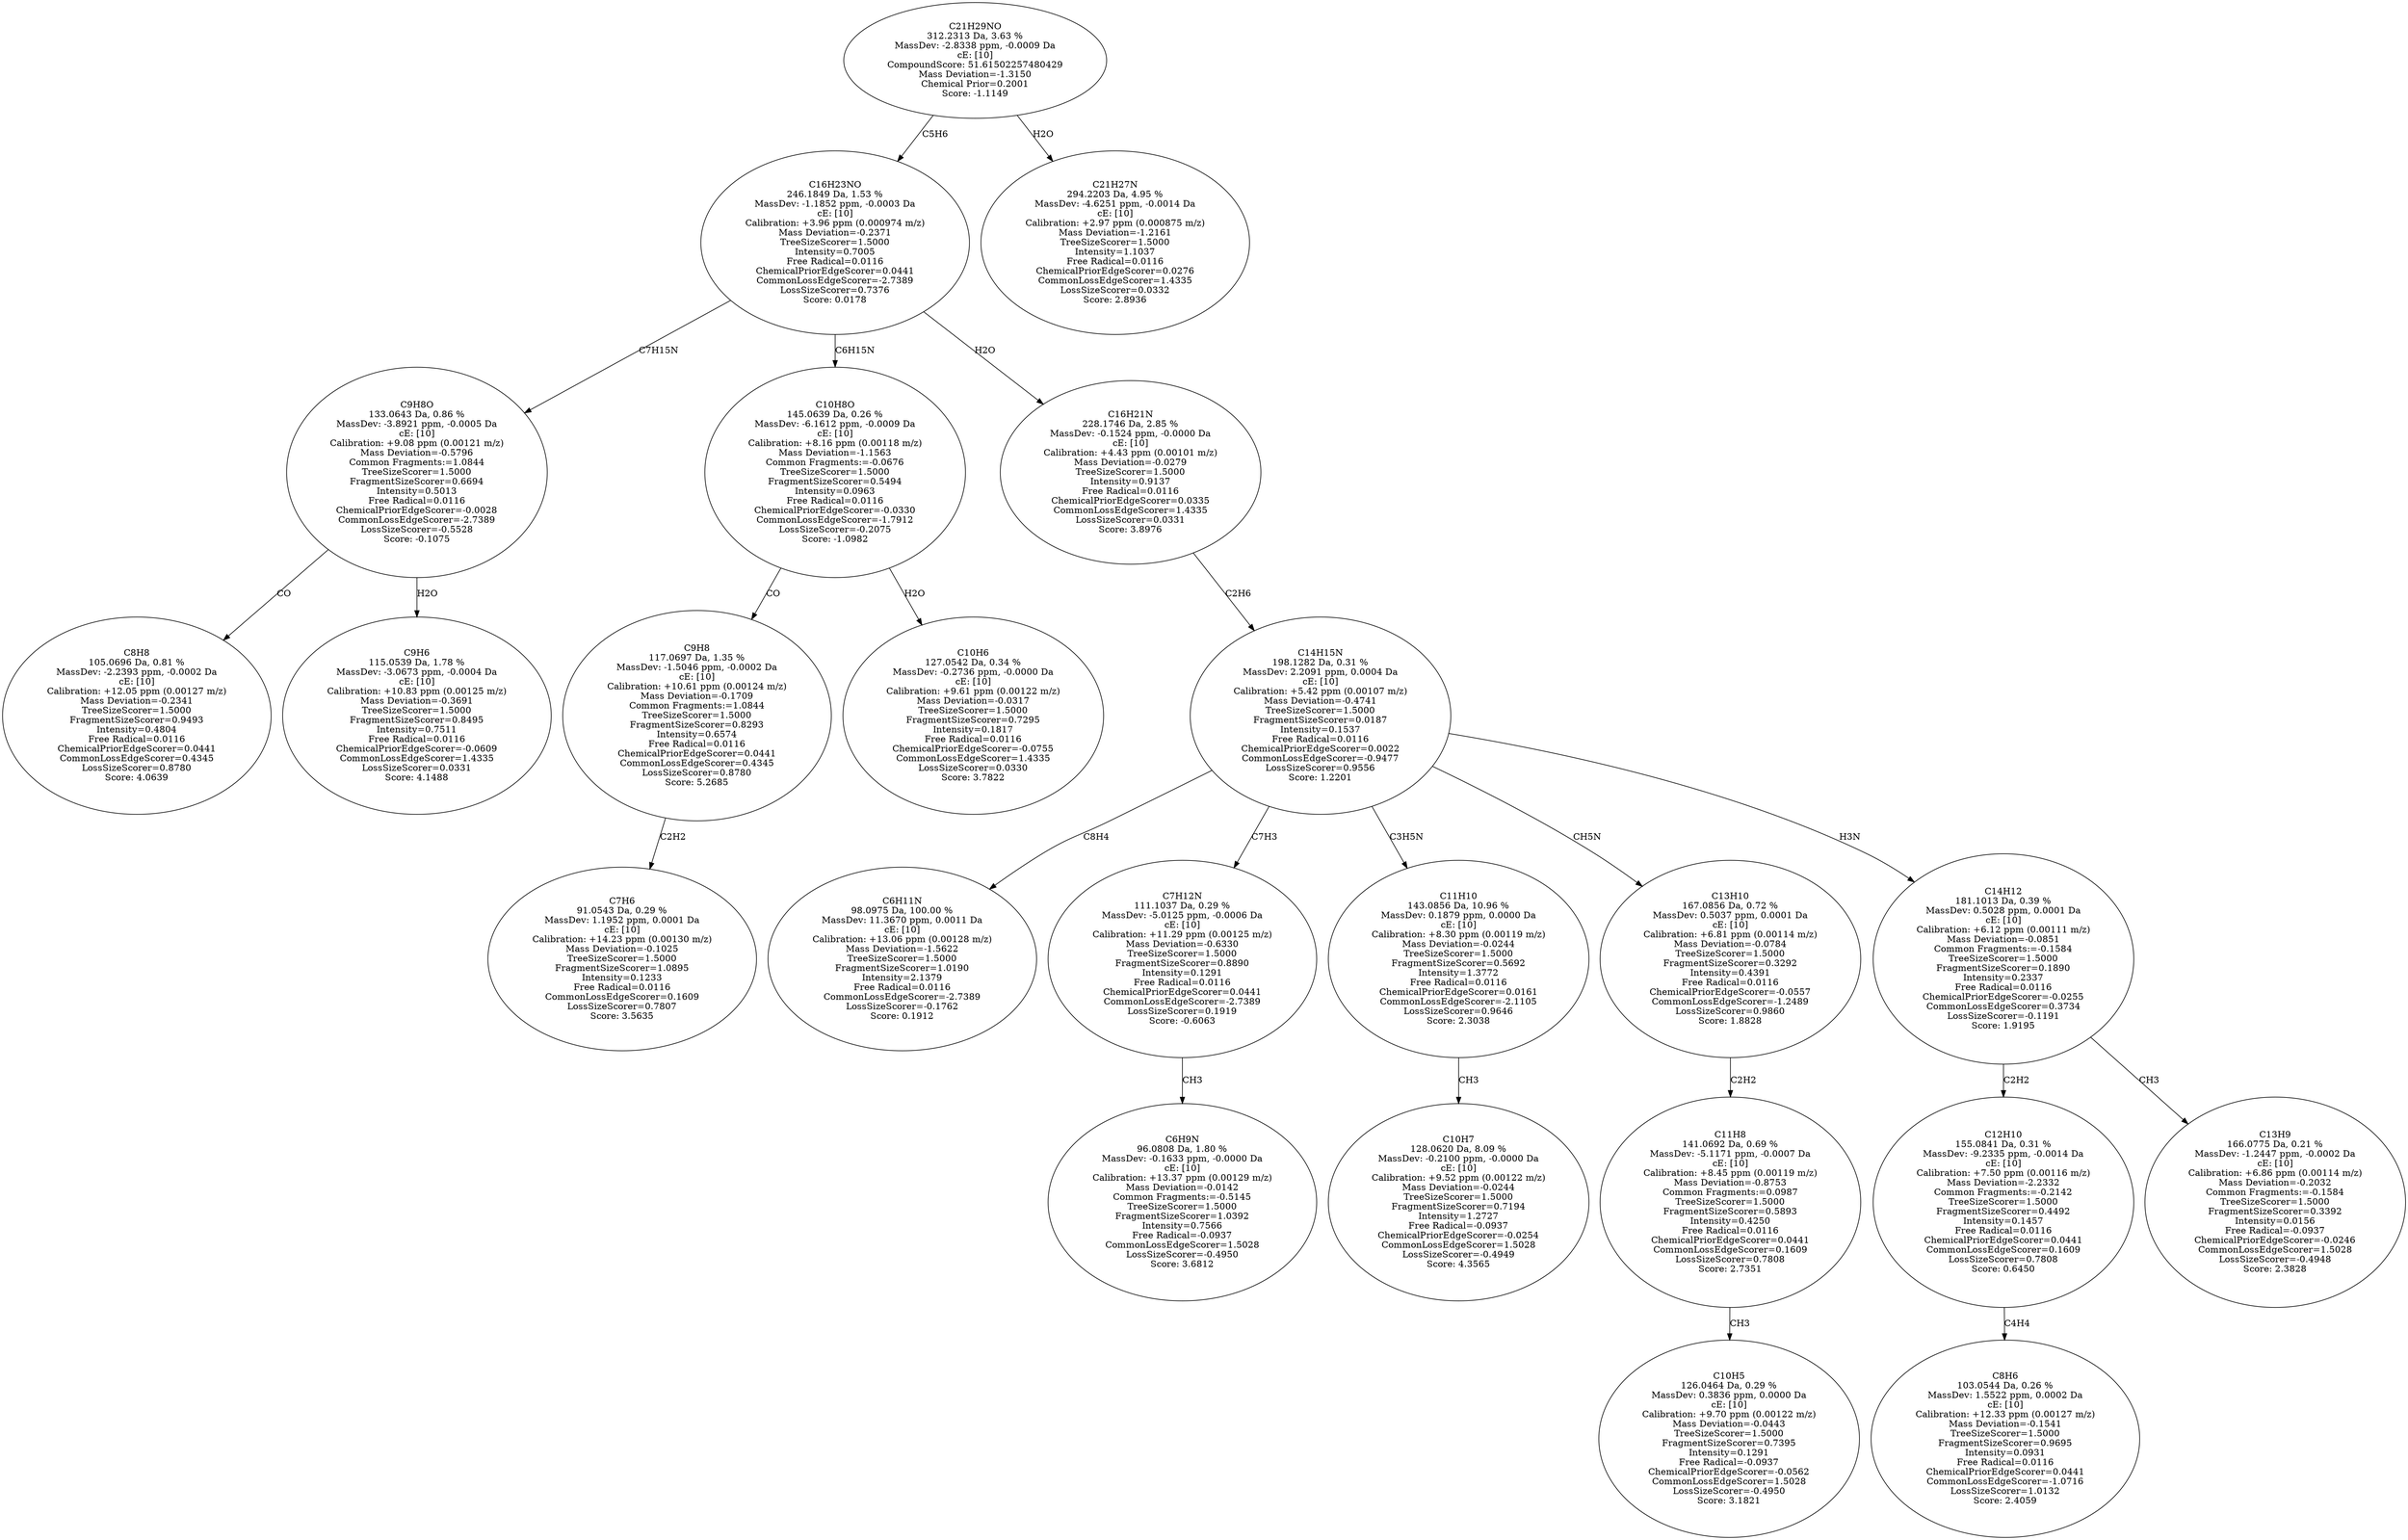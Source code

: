 strict digraph {
v1 [label="C8H8\n105.0696 Da, 0.81 %\nMassDev: -2.2393 ppm, -0.0002 Da\ncE: [10]\nCalibration: +12.05 ppm (0.00127 m/z)\nMass Deviation=-0.2341\nTreeSizeScorer=1.5000\nFragmentSizeScorer=0.9493\nIntensity=0.4804\nFree Radical=0.0116\nChemicalPriorEdgeScorer=0.0441\nCommonLossEdgeScorer=0.4345\nLossSizeScorer=0.8780\nScore: 4.0639"];
v2 [label="C9H6\n115.0539 Da, 1.78 %\nMassDev: -3.0673 ppm, -0.0004 Da\ncE: [10]\nCalibration: +10.83 ppm (0.00125 m/z)\nMass Deviation=-0.3691\nTreeSizeScorer=1.5000\nFragmentSizeScorer=0.8495\nIntensity=0.7511\nFree Radical=0.0116\nChemicalPriorEdgeScorer=-0.0609\nCommonLossEdgeScorer=1.4335\nLossSizeScorer=0.0331\nScore: 4.1488"];
v3 [label="C9H8O\n133.0643 Da, 0.86 %\nMassDev: -3.8921 ppm, -0.0005 Da\ncE: [10]\nCalibration: +9.08 ppm (0.00121 m/z)\nMass Deviation=-0.5796\nCommon Fragments:=1.0844\nTreeSizeScorer=1.5000\nFragmentSizeScorer=0.6694\nIntensity=0.5013\nFree Radical=0.0116\nChemicalPriorEdgeScorer=-0.0028\nCommonLossEdgeScorer=-2.7389\nLossSizeScorer=-0.5528\nScore: -0.1075"];
v4 [label="C7H6\n91.0543 Da, 0.29 %\nMassDev: 1.1952 ppm, 0.0001 Da\ncE: [10]\nCalibration: +14.23 ppm (0.00130 m/z)\nMass Deviation=-0.1025\nTreeSizeScorer=1.5000\nFragmentSizeScorer=1.0895\nIntensity=0.1233\nFree Radical=0.0116\nCommonLossEdgeScorer=0.1609\nLossSizeScorer=0.7807\nScore: 3.5635"];
v5 [label="C9H8\n117.0697 Da, 1.35 %\nMassDev: -1.5046 ppm, -0.0002 Da\ncE: [10]\nCalibration: +10.61 ppm (0.00124 m/z)\nMass Deviation=-0.1709\nCommon Fragments:=1.0844\nTreeSizeScorer=1.5000\nFragmentSizeScorer=0.8293\nIntensity=0.6574\nFree Radical=0.0116\nChemicalPriorEdgeScorer=0.0441\nCommonLossEdgeScorer=0.4345\nLossSizeScorer=0.8780\nScore: 5.2685"];
v6 [label="C10H6\n127.0542 Da, 0.34 %\nMassDev: -0.2736 ppm, -0.0000 Da\ncE: [10]\nCalibration: +9.61 ppm (0.00122 m/z)\nMass Deviation=-0.0317\nTreeSizeScorer=1.5000\nFragmentSizeScorer=0.7295\nIntensity=0.1817\nFree Radical=0.0116\nChemicalPriorEdgeScorer=-0.0755\nCommonLossEdgeScorer=1.4335\nLossSizeScorer=0.0330\nScore: 3.7822"];
v7 [label="C10H8O\n145.0639 Da, 0.26 %\nMassDev: -6.1612 ppm, -0.0009 Da\ncE: [10]\nCalibration: +8.16 ppm (0.00118 m/z)\nMass Deviation=-1.1563\nCommon Fragments:=-0.0676\nTreeSizeScorer=1.5000\nFragmentSizeScorer=0.5494\nIntensity=0.0963\nFree Radical=0.0116\nChemicalPriorEdgeScorer=-0.0330\nCommonLossEdgeScorer=-1.7912\nLossSizeScorer=-0.2075\nScore: -1.0982"];
v8 [label="C6H11N\n98.0975 Da, 100.00 %\nMassDev: 11.3670 ppm, 0.0011 Da\ncE: [10]\nCalibration: +13.06 ppm (0.00128 m/z)\nMass Deviation=-1.5622\nTreeSizeScorer=1.5000\nFragmentSizeScorer=1.0190\nIntensity=2.1379\nFree Radical=0.0116\nCommonLossEdgeScorer=-2.7389\nLossSizeScorer=-0.1762\nScore: 0.1912"];
v9 [label="C6H9N\n96.0808 Da, 1.80 %\nMassDev: -0.1633 ppm, -0.0000 Da\ncE: [10]\nCalibration: +13.37 ppm (0.00129 m/z)\nMass Deviation=-0.0142\nCommon Fragments:=-0.5145\nTreeSizeScorer=1.5000\nFragmentSizeScorer=1.0392\nIntensity=0.7566\nFree Radical=-0.0937\nCommonLossEdgeScorer=1.5028\nLossSizeScorer=-0.4950\nScore: 3.6812"];
v10 [label="C7H12N\n111.1037 Da, 0.29 %\nMassDev: -5.0125 ppm, -0.0006 Da\ncE: [10]\nCalibration: +11.29 ppm (0.00125 m/z)\nMass Deviation=-0.6330\nTreeSizeScorer=1.5000\nFragmentSizeScorer=0.8890\nIntensity=0.1291\nFree Radical=0.0116\nChemicalPriorEdgeScorer=0.0441\nCommonLossEdgeScorer=-2.7389\nLossSizeScorer=0.1919\nScore: -0.6063"];
v11 [label="C10H7\n128.0620 Da, 8.09 %\nMassDev: -0.2100 ppm, -0.0000 Da\ncE: [10]\nCalibration: +9.52 ppm (0.00122 m/z)\nMass Deviation=-0.0244\nTreeSizeScorer=1.5000\nFragmentSizeScorer=0.7194\nIntensity=1.2727\nFree Radical=-0.0937\nChemicalPriorEdgeScorer=-0.0254\nCommonLossEdgeScorer=1.5028\nLossSizeScorer=-0.4949\nScore: 4.3565"];
v12 [label="C11H10\n143.0856 Da, 10.96 %\nMassDev: 0.1879 ppm, 0.0000 Da\ncE: [10]\nCalibration: +8.30 ppm (0.00119 m/z)\nMass Deviation=-0.0244\nTreeSizeScorer=1.5000\nFragmentSizeScorer=0.5692\nIntensity=1.3772\nFree Radical=0.0116\nChemicalPriorEdgeScorer=0.0161\nCommonLossEdgeScorer=-2.1105\nLossSizeScorer=0.9646\nScore: 2.3038"];
v13 [label="C10H5\n126.0464 Da, 0.29 %\nMassDev: 0.3836 ppm, 0.0000 Da\ncE: [10]\nCalibration: +9.70 ppm (0.00122 m/z)\nMass Deviation=-0.0443\nTreeSizeScorer=1.5000\nFragmentSizeScorer=0.7395\nIntensity=0.1291\nFree Radical=-0.0937\nChemicalPriorEdgeScorer=-0.0562\nCommonLossEdgeScorer=1.5028\nLossSizeScorer=-0.4950\nScore: 3.1821"];
v14 [label="C11H8\n141.0692 Da, 0.69 %\nMassDev: -5.1171 ppm, -0.0007 Da\ncE: [10]\nCalibration: +8.45 ppm (0.00119 m/z)\nMass Deviation=-0.8753\nCommon Fragments:=0.0987\nTreeSizeScorer=1.5000\nFragmentSizeScorer=0.5893\nIntensity=0.4250\nFree Radical=0.0116\nChemicalPriorEdgeScorer=0.0441\nCommonLossEdgeScorer=0.1609\nLossSizeScorer=0.7808\nScore: 2.7351"];
v15 [label="C13H10\n167.0856 Da, 0.72 %\nMassDev: 0.5037 ppm, 0.0001 Da\ncE: [10]\nCalibration: +6.81 ppm (0.00114 m/z)\nMass Deviation=-0.0784\nTreeSizeScorer=1.5000\nFragmentSizeScorer=0.3292\nIntensity=0.4391\nFree Radical=0.0116\nChemicalPriorEdgeScorer=-0.0557\nCommonLossEdgeScorer=-1.2489\nLossSizeScorer=0.9860\nScore: 1.8828"];
v16 [label="C8H6\n103.0544 Da, 0.26 %\nMassDev: 1.5522 ppm, 0.0002 Da\ncE: [10]\nCalibration: +12.33 ppm (0.00127 m/z)\nMass Deviation=-0.1541\nTreeSizeScorer=1.5000\nFragmentSizeScorer=0.9695\nIntensity=0.0931\nFree Radical=0.0116\nChemicalPriorEdgeScorer=0.0441\nCommonLossEdgeScorer=-1.0716\nLossSizeScorer=1.0132\nScore: 2.4059"];
v17 [label="C12H10\n155.0841 Da, 0.31 %\nMassDev: -9.2335 ppm, -0.0014 Da\ncE: [10]\nCalibration: +7.50 ppm (0.00116 m/z)\nMass Deviation=-2.2332\nCommon Fragments:=-0.2142\nTreeSizeScorer=1.5000\nFragmentSizeScorer=0.4492\nIntensity=0.1457\nFree Radical=0.0116\nChemicalPriorEdgeScorer=0.0441\nCommonLossEdgeScorer=0.1609\nLossSizeScorer=0.7808\nScore: 0.6450"];
v18 [label="C13H9\n166.0775 Da, 0.21 %\nMassDev: -1.2447 ppm, -0.0002 Da\ncE: [10]\nCalibration: +6.86 ppm (0.00114 m/z)\nMass Deviation=-0.2032\nCommon Fragments:=-0.1584\nTreeSizeScorer=1.5000\nFragmentSizeScorer=0.3392\nIntensity=0.0156\nFree Radical=-0.0937\nChemicalPriorEdgeScorer=-0.0246\nCommonLossEdgeScorer=1.5028\nLossSizeScorer=-0.4948\nScore: 2.3828"];
v19 [label="C14H12\n181.1013 Da, 0.39 %\nMassDev: 0.5028 ppm, 0.0001 Da\ncE: [10]\nCalibration: +6.12 ppm (0.00111 m/z)\nMass Deviation=-0.0851\nCommon Fragments:=-0.1584\nTreeSizeScorer=1.5000\nFragmentSizeScorer=0.1890\nIntensity=0.2337\nFree Radical=0.0116\nChemicalPriorEdgeScorer=-0.0255\nCommonLossEdgeScorer=0.3734\nLossSizeScorer=-0.1191\nScore: 1.9195"];
v20 [label="C14H15N\n198.1282 Da, 0.31 %\nMassDev: 2.2091 ppm, 0.0004 Da\ncE: [10]\nCalibration: +5.42 ppm (0.00107 m/z)\nMass Deviation=-0.4741\nTreeSizeScorer=1.5000\nFragmentSizeScorer=0.0187\nIntensity=0.1537\nFree Radical=0.0116\nChemicalPriorEdgeScorer=0.0022\nCommonLossEdgeScorer=-0.9477\nLossSizeScorer=0.9556\nScore: 1.2201"];
v21 [label="C16H21N\n228.1746 Da, 2.85 %\nMassDev: -0.1524 ppm, -0.0000 Da\ncE: [10]\nCalibration: +4.43 ppm (0.00101 m/z)\nMass Deviation=-0.0279\nTreeSizeScorer=1.5000\nIntensity=0.9137\nFree Radical=0.0116\nChemicalPriorEdgeScorer=0.0335\nCommonLossEdgeScorer=1.4335\nLossSizeScorer=0.0331\nScore: 3.8976"];
v22 [label="C16H23NO\n246.1849 Da, 1.53 %\nMassDev: -1.1852 ppm, -0.0003 Da\ncE: [10]\nCalibration: +3.96 ppm (0.000974 m/z)\nMass Deviation=-0.2371\nTreeSizeScorer=1.5000\nIntensity=0.7005\nFree Radical=0.0116\nChemicalPriorEdgeScorer=0.0441\nCommonLossEdgeScorer=-2.7389\nLossSizeScorer=0.7376\nScore: 0.0178"];
v23 [label="C21H27N\n294.2203 Da, 4.95 %\nMassDev: -4.6251 ppm, -0.0014 Da\ncE: [10]\nCalibration: +2.97 ppm (0.000875 m/z)\nMass Deviation=-1.2161\nTreeSizeScorer=1.5000\nIntensity=1.1037\nFree Radical=0.0116\nChemicalPriorEdgeScorer=0.0276\nCommonLossEdgeScorer=1.4335\nLossSizeScorer=0.0332\nScore: 2.8936"];
v24 [label="C21H29NO\n312.2313 Da, 3.63 %\nMassDev: -2.8338 ppm, -0.0009 Da\ncE: [10]\nCompoundScore: 51.61502257480429\nMass Deviation=-1.3150\nChemical Prior=0.2001\nScore: -1.1149"];
v3 -> v1 [label="CO"];
v3 -> v2 [label="H2O"];
v22 -> v3 [label="C7H15N"];
v5 -> v4 [label="C2H2"];
v7 -> v5 [label="CO"];
v7 -> v6 [label="H2O"];
v22 -> v7 [label="C6H15N"];
v20 -> v8 [label="C8H4"];
v10 -> v9 [label="CH3"];
v20 -> v10 [label="C7H3"];
v12 -> v11 [label="CH3"];
v20 -> v12 [label="C3H5N"];
v14 -> v13 [label="CH3"];
v15 -> v14 [label="C2H2"];
v20 -> v15 [label="CH5N"];
v17 -> v16 [label="C4H4"];
v19 -> v17 [label="C2H2"];
v19 -> v18 [label="CH3"];
v20 -> v19 [label="H3N"];
v21 -> v20 [label="C2H6"];
v22 -> v21 [label="H2O"];
v24 -> v22 [label="C5H6"];
v24 -> v23 [label="H2O"];
}